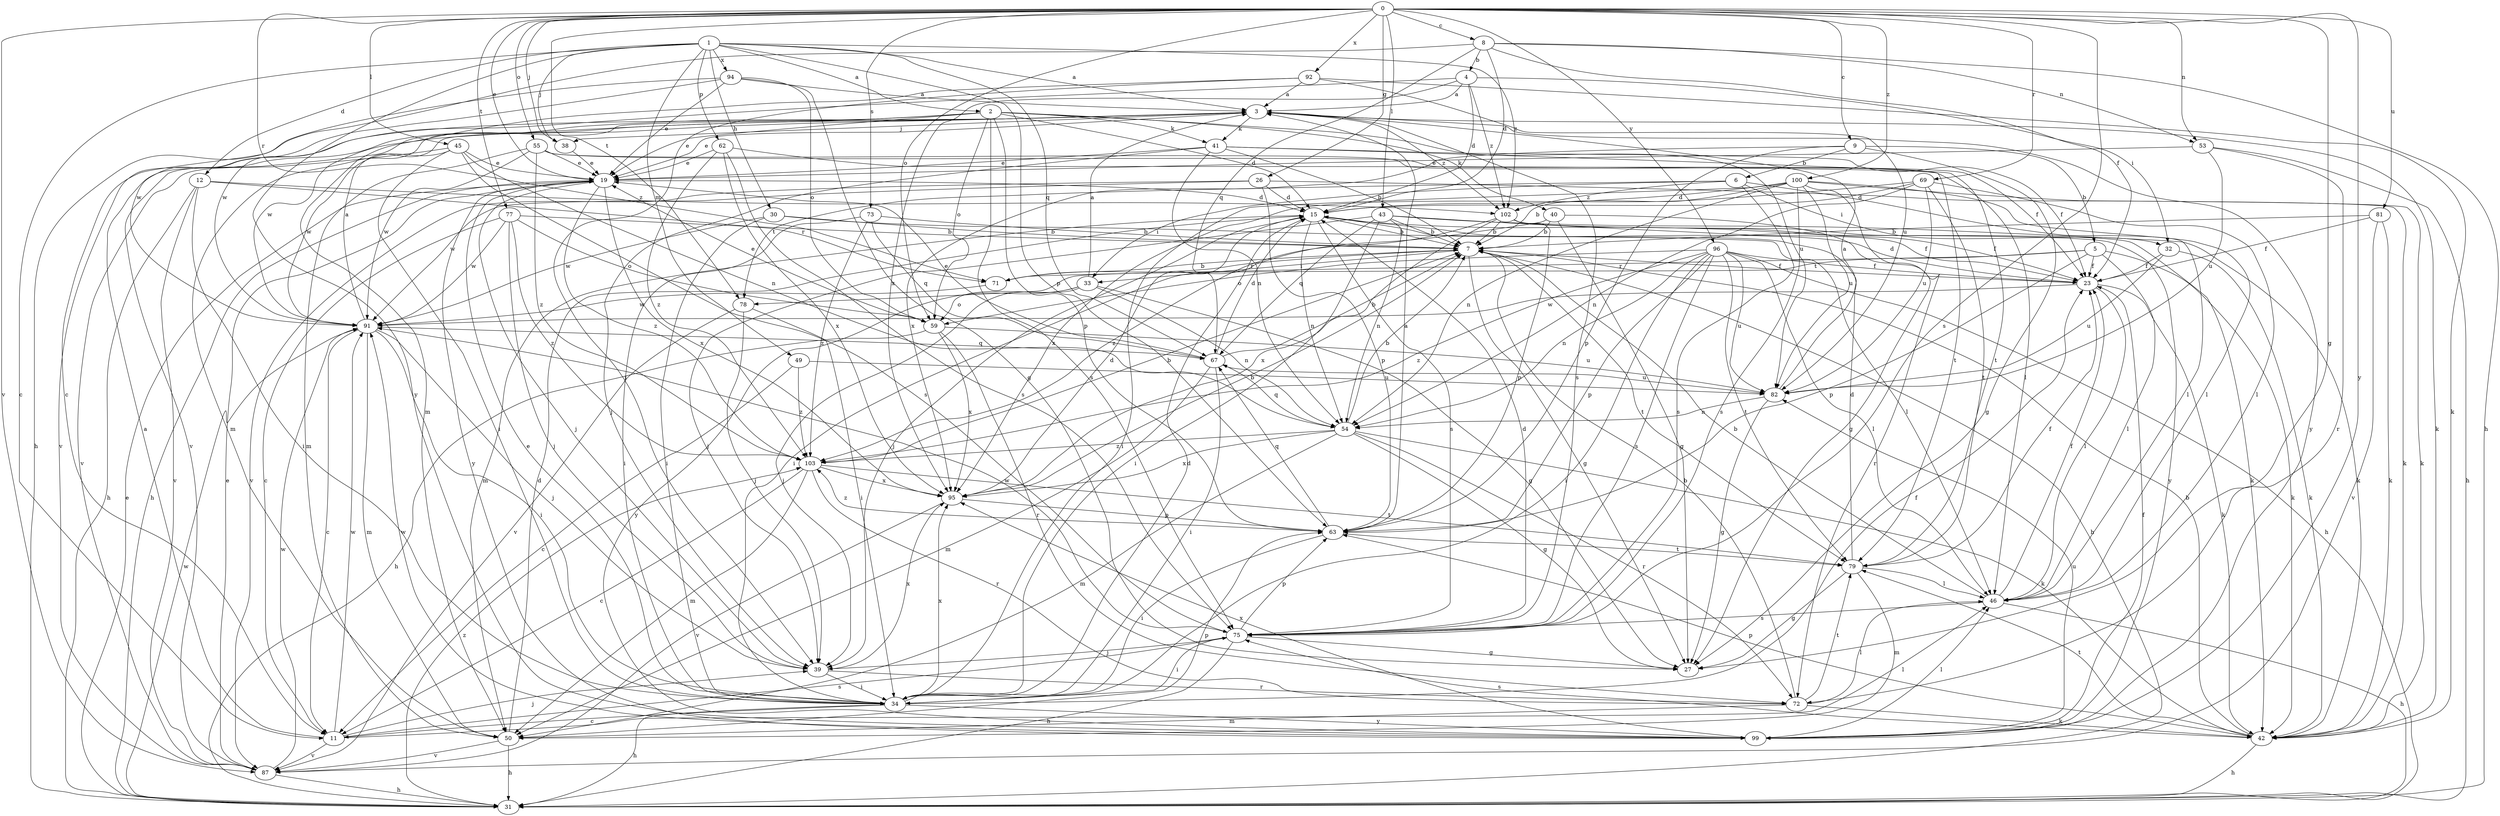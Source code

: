 strict digraph  {
0;
1;
2;
3;
4;
5;
6;
7;
8;
9;
11;
12;
15;
19;
23;
26;
27;
30;
31;
32;
33;
34;
38;
39;
40;
41;
42;
43;
45;
46;
49;
50;
53;
54;
55;
59;
62;
63;
67;
69;
71;
72;
73;
75;
77;
78;
79;
81;
82;
87;
91;
92;
94;
95;
96;
99;
100;
102;
103;
0 -> 8  [label=c];
0 -> 9  [label=c];
0 -> 19  [label=e];
0 -> 26  [label=g];
0 -> 27  [label=g];
0 -> 38  [label=j];
0 -> 43  [label=l];
0 -> 45  [label=l];
0 -> 53  [label=n];
0 -> 55  [label=o];
0 -> 59  [label=o];
0 -> 69  [label=r];
0 -> 71  [label=r];
0 -> 73  [label=s];
0 -> 75  [label=s];
0 -> 77  [label=t];
0 -> 78  [label=t];
0 -> 81  [label=u];
0 -> 87  [label=v];
0 -> 92  [label=x];
0 -> 96  [label=y];
0 -> 99  [label=y];
0 -> 100  [label=z];
1 -> 2  [label=a];
1 -> 3  [label=a];
1 -> 11  [label=c];
1 -> 12  [label=d];
1 -> 30  [label=h];
1 -> 38  [label=j];
1 -> 49  [label=m];
1 -> 62  [label=p];
1 -> 63  [label=p];
1 -> 67  [label=q];
1 -> 94  [label=x];
1 -> 99  [label=y];
1 -> 102  [label=z];
2 -> 15  [label=d];
2 -> 19  [label=e];
2 -> 40  [label=k];
2 -> 41  [label=k];
2 -> 59  [label=o];
2 -> 63  [label=p];
2 -> 75  [label=s];
2 -> 82  [label=u];
2 -> 87  [label=v];
2 -> 91  [label=w];
3 -> 19  [label=e];
3 -> 38  [label=j];
3 -> 41  [label=k];
3 -> 42  [label=k];
3 -> 50  [label=m];
3 -> 75  [label=s];
3 -> 87  [label=v];
3 -> 99  [label=y];
3 -> 102  [label=z];
4 -> 3  [label=a];
4 -> 15  [label=d];
4 -> 32  [label=i];
4 -> 91  [label=w];
4 -> 95  [label=x];
4 -> 102  [label=z];
5 -> 23  [label=f];
5 -> 42  [label=k];
5 -> 46  [label=l];
5 -> 63  [label=p];
5 -> 71  [label=r];
5 -> 78  [label=t];
6 -> 32  [label=i];
6 -> 33  [label=i];
6 -> 46  [label=l];
6 -> 75  [label=s];
6 -> 78  [label=t];
6 -> 102  [label=z];
7 -> 23  [label=f];
7 -> 27  [label=g];
7 -> 31  [label=h];
7 -> 33  [label=i];
7 -> 71  [label=r];
7 -> 79  [label=t];
8 -> 4  [label=b];
8 -> 11  [label=c];
8 -> 15  [label=d];
8 -> 23  [label=f];
8 -> 31  [label=h];
8 -> 53  [label=n];
8 -> 67  [label=q];
9 -> 5  [label=b];
9 -> 6  [label=b];
9 -> 27  [label=g];
9 -> 63  [label=p];
9 -> 95  [label=x];
11 -> 3  [label=a];
11 -> 39  [label=j];
11 -> 46  [label=l];
11 -> 75  [label=s];
11 -> 87  [label=v];
11 -> 91  [label=w];
12 -> 31  [label=h];
12 -> 34  [label=i];
12 -> 71  [label=r];
12 -> 87  [label=v];
12 -> 102  [label=z];
15 -> 7  [label=b];
15 -> 39  [label=j];
15 -> 50  [label=m];
15 -> 54  [label=n];
15 -> 75  [label=s];
15 -> 99  [label=y];
19 -> 15  [label=d];
19 -> 31  [label=h];
19 -> 39  [label=j];
19 -> 95  [label=x];
19 -> 99  [label=y];
19 -> 103  [label=z];
23 -> 15  [label=d];
23 -> 42  [label=k];
23 -> 46  [label=l];
23 -> 91  [label=w];
26 -> 15  [label=d];
26 -> 42  [label=k];
26 -> 63  [label=p];
26 -> 87  [label=v];
26 -> 91  [label=w];
30 -> 7  [label=b];
30 -> 34  [label=i];
30 -> 46  [label=l];
30 -> 91  [label=w];
31 -> 19  [label=e];
31 -> 91  [label=w];
31 -> 103  [label=z];
32 -> 23  [label=f];
32 -> 42  [label=k];
32 -> 82  [label=u];
33 -> 3  [label=a];
33 -> 27  [label=g];
33 -> 39  [label=j];
33 -> 54  [label=n];
33 -> 59  [label=o];
33 -> 99  [label=y];
34 -> 11  [label=c];
34 -> 15  [label=d];
34 -> 19  [label=e];
34 -> 23  [label=f];
34 -> 31  [label=h];
34 -> 95  [label=x];
34 -> 99  [label=y];
38 -> 19  [label=e];
39 -> 34  [label=i];
39 -> 72  [label=r];
39 -> 95  [label=x];
40 -> 7  [label=b];
40 -> 27  [label=g];
40 -> 34  [label=i];
40 -> 72  [label=r];
41 -> 7  [label=b];
41 -> 19  [label=e];
41 -> 23  [label=f];
41 -> 39  [label=j];
41 -> 54  [label=n];
41 -> 79  [label=t];
42 -> 7  [label=b];
42 -> 31  [label=h];
42 -> 63  [label=p];
42 -> 75  [label=s];
42 -> 79  [label=t];
43 -> 7  [label=b];
43 -> 23  [label=f];
43 -> 34  [label=i];
43 -> 39  [label=j];
43 -> 42  [label=k];
43 -> 54  [label=n];
43 -> 67  [label=q];
45 -> 19  [label=e];
45 -> 34  [label=i];
45 -> 54  [label=n];
45 -> 75  [label=s];
45 -> 87  [label=v];
45 -> 91  [label=w];
46 -> 7  [label=b];
46 -> 23  [label=f];
46 -> 31  [label=h];
46 -> 75  [label=s];
49 -> 11  [label=c];
49 -> 82  [label=u];
49 -> 103  [label=z];
50 -> 15  [label=d];
50 -> 31  [label=h];
50 -> 63  [label=p];
50 -> 87  [label=v];
53 -> 19  [label=e];
53 -> 31  [label=h];
53 -> 72  [label=r];
53 -> 82  [label=u];
54 -> 7  [label=b];
54 -> 27  [label=g];
54 -> 42  [label=k];
54 -> 50  [label=m];
54 -> 67  [label=q];
54 -> 72  [label=r];
54 -> 95  [label=x];
54 -> 103  [label=z];
55 -> 19  [label=e];
55 -> 23  [label=f];
55 -> 46  [label=l];
55 -> 50  [label=m];
55 -> 91  [label=w];
55 -> 103  [label=z];
59 -> 19  [label=e];
59 -> 31  [label=h];
59 -> 72  [label=r];
59 -> 82  [label=u];
59 -> 95  [label=x];
62 -> 19  [label=e];
62 -> 75  [label=s];
62 -> 79  [label=t];
62 -> 95  [label=x];
62 -> 103  [label=z];
63 -> 3  [label=a];
63 -> 34  [label=i];
63 -> 67  [label=q];
63 -> 79  [label=t];
63 -> 103  [label=z];
67 -> 7  [label=b];
67 -> 15  [label=d];
67 -> 19  [label=e];
67 -> 34  [label=i];
67 -> 50  [label=m];
67 -> 82  [label=u];
69 -> 15  [label=d];
69 -> 46  [label=l];
69 -> 54  [label=n];
69 -> 79  [label=t];
69 -> 82  [label=u];
69 -> 95  [label=x];
71 -> 7  [label=b];
71 -> 91  [label=w];
72 -> 7  [label=b];
72 -> 42  [label=k];
72 -> 46  [label=l];
72 -> 50  [label=m];
72 -> 79  [label=t];
73 -> 7  [label=b];
73 -> 34  [label=i];
73 -> 67  [label=q];
73 -> 103  [label=z];
75 -> 15  [label=d];
75 -> 27  [label=g];
75 -> 31  [label=h];
75 -> 34  [label=i];
75 -> 39  [label=j];
75 -> 63  [label=p];
75 -> 91  [label=w];
77 -> 7  [label=b];
77 -> 11  [label=c];
77 -> 39  [label=j];
77 -> 59  [label=o];
77 -> 91  [label=w];
77 -> 103  [label=z];
78 -> 34  [label=i];
78 -> 39  [label=j];
78 -> 87  [label=v];
79 -> 15  [label=d];
79 -> 23  [label=f];
79 -> 27  [label=g];
79 -> 46  [label=l];
79 -> 50  [label=m];
81 -> 7  [label=b];
81 -> 23  [label=f];
81 -> 42  [label=k];
81 -> 87  [label=v];
82 -> 3  [label=a];
82 -> 27  [label=g];
82 -> 54  [label=n];
87 -> 19  [label=e];
87 -> 31  [label=h];
87 -> 91  [label=w];
91 -> 3  [label=a];
91 -> 11  [label=c];
91 -> 34  [label=i];
91 -> 39  [label=j];
91 -> 50  [label=m];
91 -> 67  [label=q];
92 -> 3  [label=a];
92 -> 39  [label=j];
92 -> 42  [label=k];
92 -> 50  [label=m];
92 -> 82  [label=u];
94 -> 3  [label=a];
94 -> 19  [label=e];
94 -> 27  [label=g];
94 -> 31  [label=h];
94 -> 59  [label=o];
94 -> 91  [label=w];
95 -> 7  [label=b];
95 -> 15  [label=d];
95 -> 63  [label=p];
95 -> 87  [label=v];
96 -> 23  [label=f];
96 -> 31  [label=h];
96 -> 34  [label=i];
96 -> 46  [label=l];
96 -> 54  [label=n];
96 -> 59  [label=o];
96 -> 63  [label=p];
96 -> 75  [label=s];
96 -> 79  [label=t];
96 -> 82  [label=u];
96 -> 103  [label=z];
99 -> 23  [label=f];
99 -> 46  [label=l];
99 -> 82  [label=u];
99 -> 91  [label=w];
99 -> 95  [label=x];
100 -> 7  [label=b];
100 -> 15  [label=d];
100 -> 27  [label=g];
100 -> 34  [label=i];
100 -> 42  [label=k];
100 -> 46  [label=l];
100 -> 54  [label=n];
100 -> 75  [label=s];
100 -> 82  [label=u];
102 -> 7  [label=b];
102 -> 23  [label=f];
102 -> 42  [label=k];
102 -> 63  [label=p];
102 -> 95  [label=x];
102 -> 103  [label=z];
103 -> 7  [label=b];
103 -> 11  [label=c];
103 -> 50  [label=m];
103 -> 72  [label=r];
103 -> 79  [label=t];
103 -> 95  [label=x];
}

